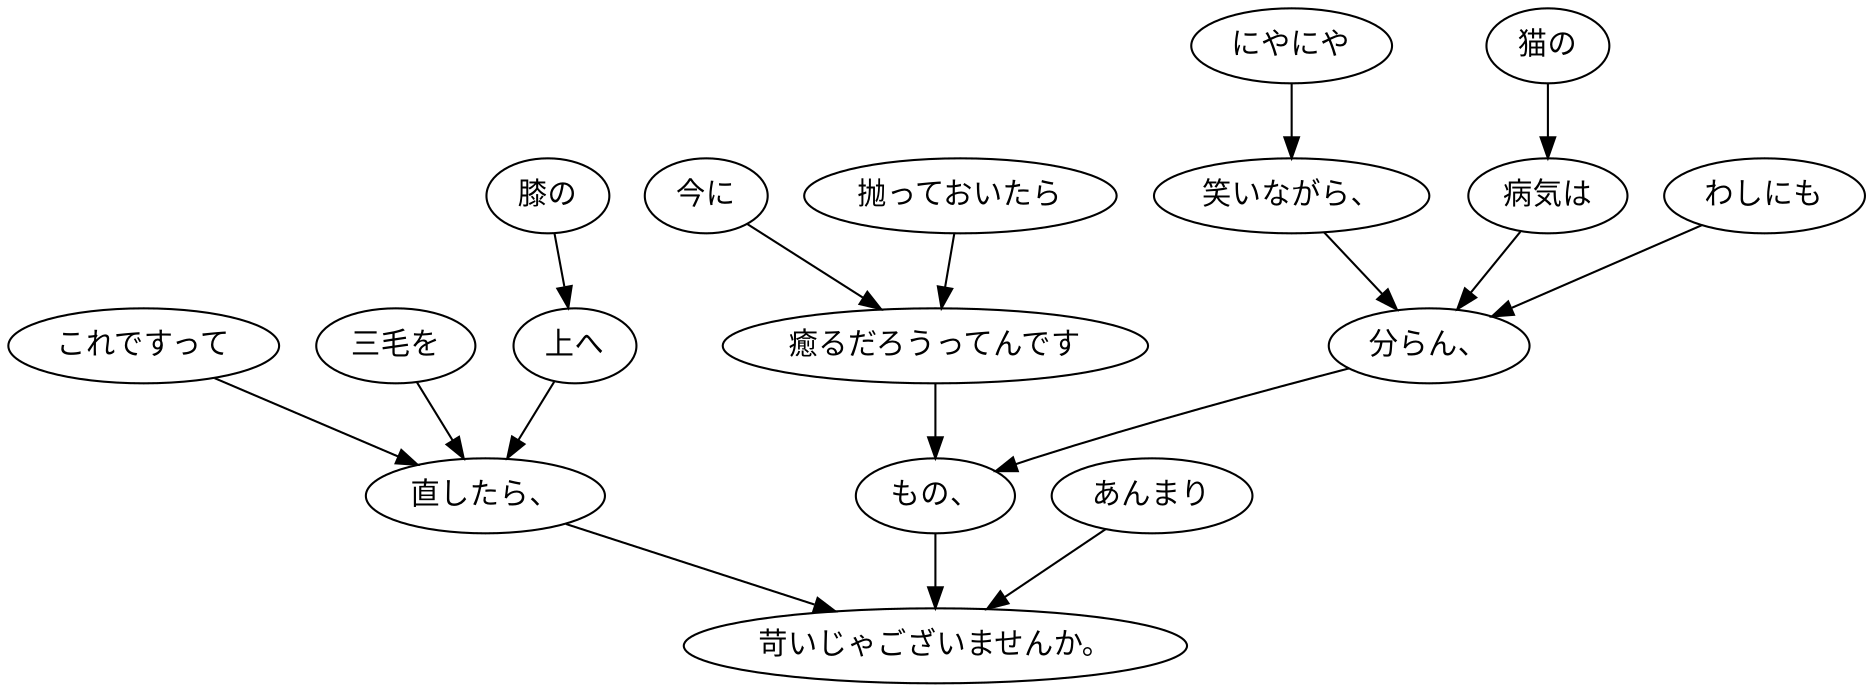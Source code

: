 digraph graph928 {
	node0 [label="これですって"];
	node1 [label="三毛を"];
	node2 [label="膝の"];
	node3 [label="上へ"];
	node4 [label="直したら、"];
	node5 [label="にやにや"];
	node6 [label="笑いながら、"];
	node7 [label="猫の"];
	node8 [label="病気は"];
	node9 [label="わしにも"];
	node10 [label="分らん、"];
	node11 [label="抛っておいたら"];
	node12 [label="今に"];
	node13 [label="癒るだろうってんです"];
	node14 [label="もの、"];
	node15 [label="あんまり"];
	node16 [label="苛いじゃございませんか。"];
	node0 -> node4;
	node1 -> node4;
	node2 -> node3;
	node3 -> node4;
	node4 -> node16;
	node5 -> node6;
	node6 -> node10;
	node7 -> node8;
	node8 -> node10;
	node9 -> node10;
	node10 -> node14;
	node11 -> node13;
	node12 -> node13;
	node13 -> node14;
	node14 -> node16;
	node15 -> node16;
}
